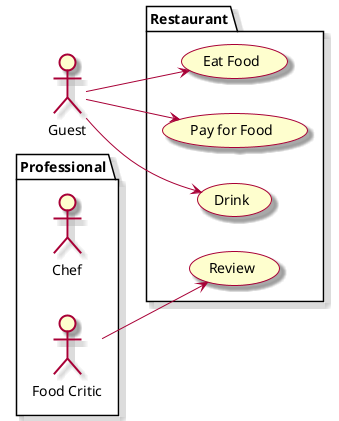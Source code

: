 @startuml

skin rose

left to right direction
actor Guest as g
package Professional {
  actor Chef as c
  actor "Food Critic" as fc
}
package Restaurant {
  usecase "Eat Food" as UC1
  usecase "Pay for Food" as UC2
  usecase "Drink" as UC3
  usecase "Review" as UC4
}
fc --> UC4
g --> UC1
g --> UC2
g --> UC3

@enduml
